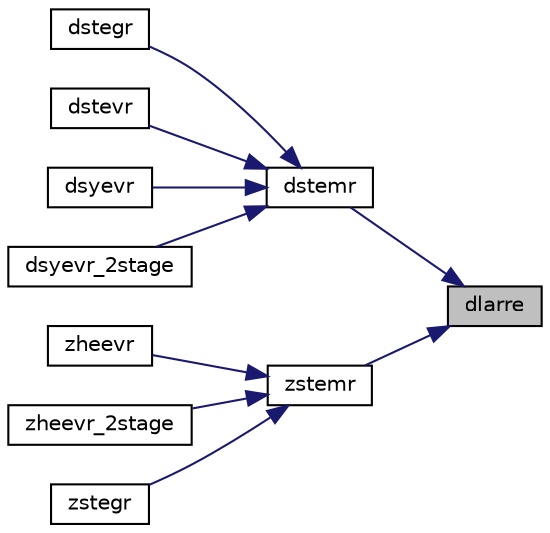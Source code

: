 digraph "dlarre"
{
 // LATEX_PDF_SIZE
  edge [fontname="Helvetica",fontsize="10",labelfontname="Helvetica",labelfontsize="10"];
  node [fontname="Helvetica",fontsize="10",shape=record];
  rankdir="RL";
  Node1 [label="dlarre",height=0.2,width=0.4,color="black", fillcolor="grey75", style="filled", fontcolor="black",tooltip="DLARRE given the tridiagonal matrix T, sets small off-diagonal elements to zero and for each unreduce..."];
  Node1 -> Node2 [dir="back",color="midnightblue",fontsize="10",style="solid",fontname="Helvetica"];
  Node2 [label="dstemr",height=0.2,width=0.4,color="black", fillcolor="white", style="filled",URL="$dstemr_8f.html#a14daa3ac4e7b5d3712244f54ce40cc92",tooltip="DSTEMR"];
  Node2 -> Node3 [dir="back",color="midnightblue",fontsize="10",style="solid",fontname="Helvetica"];
  Node3 [label="dstegr",height=0.2,width=0.4,color="black", fillcolor="white", style="filled",URL="$dstegr_8f.html#ac5fa1f1c4eeb2f78df2ea644641392f6",tooltip="DSTEGR"];
  Node2 -> Node4 [dir="back",color="midnightblue",fontsize="10",style="solid",fontname="Helvetica"];
  Node4 [label="dstevr",height=0.2,width=0.4,color="black", fillcolor="white", style="filled",URL="$dstevr_8f.html#a323734560b8bd052fbc474dc2f0b5605",tooltip="DSTEVR computes the eigenvalues and, optionally, the left and/or right eigenvectors for OTHER matrice..."];
  Node2 -> Node5 [dir="back",color="midnightblue",fontsize="10",style="solid",fontname="Helvetica"];
  Node5 [label="dsyevr",height=0.2,width=0.4,color="black", fillcolor="white", style="filled",URL="$dsyevr_8f.html#aeed8a131adf56eaa2a9e5b1e0cce5718",tooltip="DSYEVR computes the eigenvalues and, optionally, the left and/or right eigenvectors for SY matrices"];
  Node2 -> Node6 [dir="back",color="midnightblue",fontsize="10",style="solid",fontname="Helvetica"];
  Node6 [label="dsyevr_2stage",height=0.2,width=0.4,color="black", fillcolor="white", style="filled",URL="$dsyevr__2stage_8f.html#ad00fd7c0f376019d33e5a194e6b92262",tooltip="DSYEVR_2STAGE computes the eigenvalues and, optionally, the left and/or right eigenvectors for SY mat..."];
  Node1 -> Node7 [dir="back",color="midnightblue",fontsize="10",style="solid",fontname="Helvetica"];
  Node7 [label="zstemr",height=0.2,width=0.4,color="black", fillcolor="white", style="filled",URL="$zstemr_8f.html#a33d197e0d2be9d9528f815c947c5fda1",tooltip="ZSTEMR"];
  Node7 -> Node8 [dir="back",color="midnightblue",fontsize="10",style="solid",fontname="Helvetica"];
  Node8 [label="zheevr",height=0.2,width=0.4,color="black", fillcolor="white", style="filled",URL="$zheevr_8f.html#a60dd605c63d7183a4c289a4ab3df6df6",tooltip="ZHEEVR computes the eigenvalues and, optionally, the left and/or right eigenvectors for HE matrices"];
  Node7 -> Node9 [dir="back",color="midnightblue",fontsize="10",style="solid",fontname="Helvetica"];
  Node9 [label="zheevr_2stage",height=0.2,width=0.4,color="black", fillcolor="white", style="filled",URL="$zheevr__2stage_8f.html#adc7c95ab10d3a0d34802aa94939d4ad1",tooltip="ZHEEVR_2STAGE computes the eigenvalues and, optionally, the left and/or right eigenvectors for HE mat..."];
  Node7 -> Node10 [dir="back",color="midnightblue",fontsize="10",style="solid",fontname="Helvetica"];
  Node10 [label="zstegr",height=0.2,width=0.4,color="black", fillcolor="white", style="filled",URL="$zstegr_8f.html#a7827e0002f9668e3f3a0049e66c96ef0",tooltip="ZSTEGR"];
}
